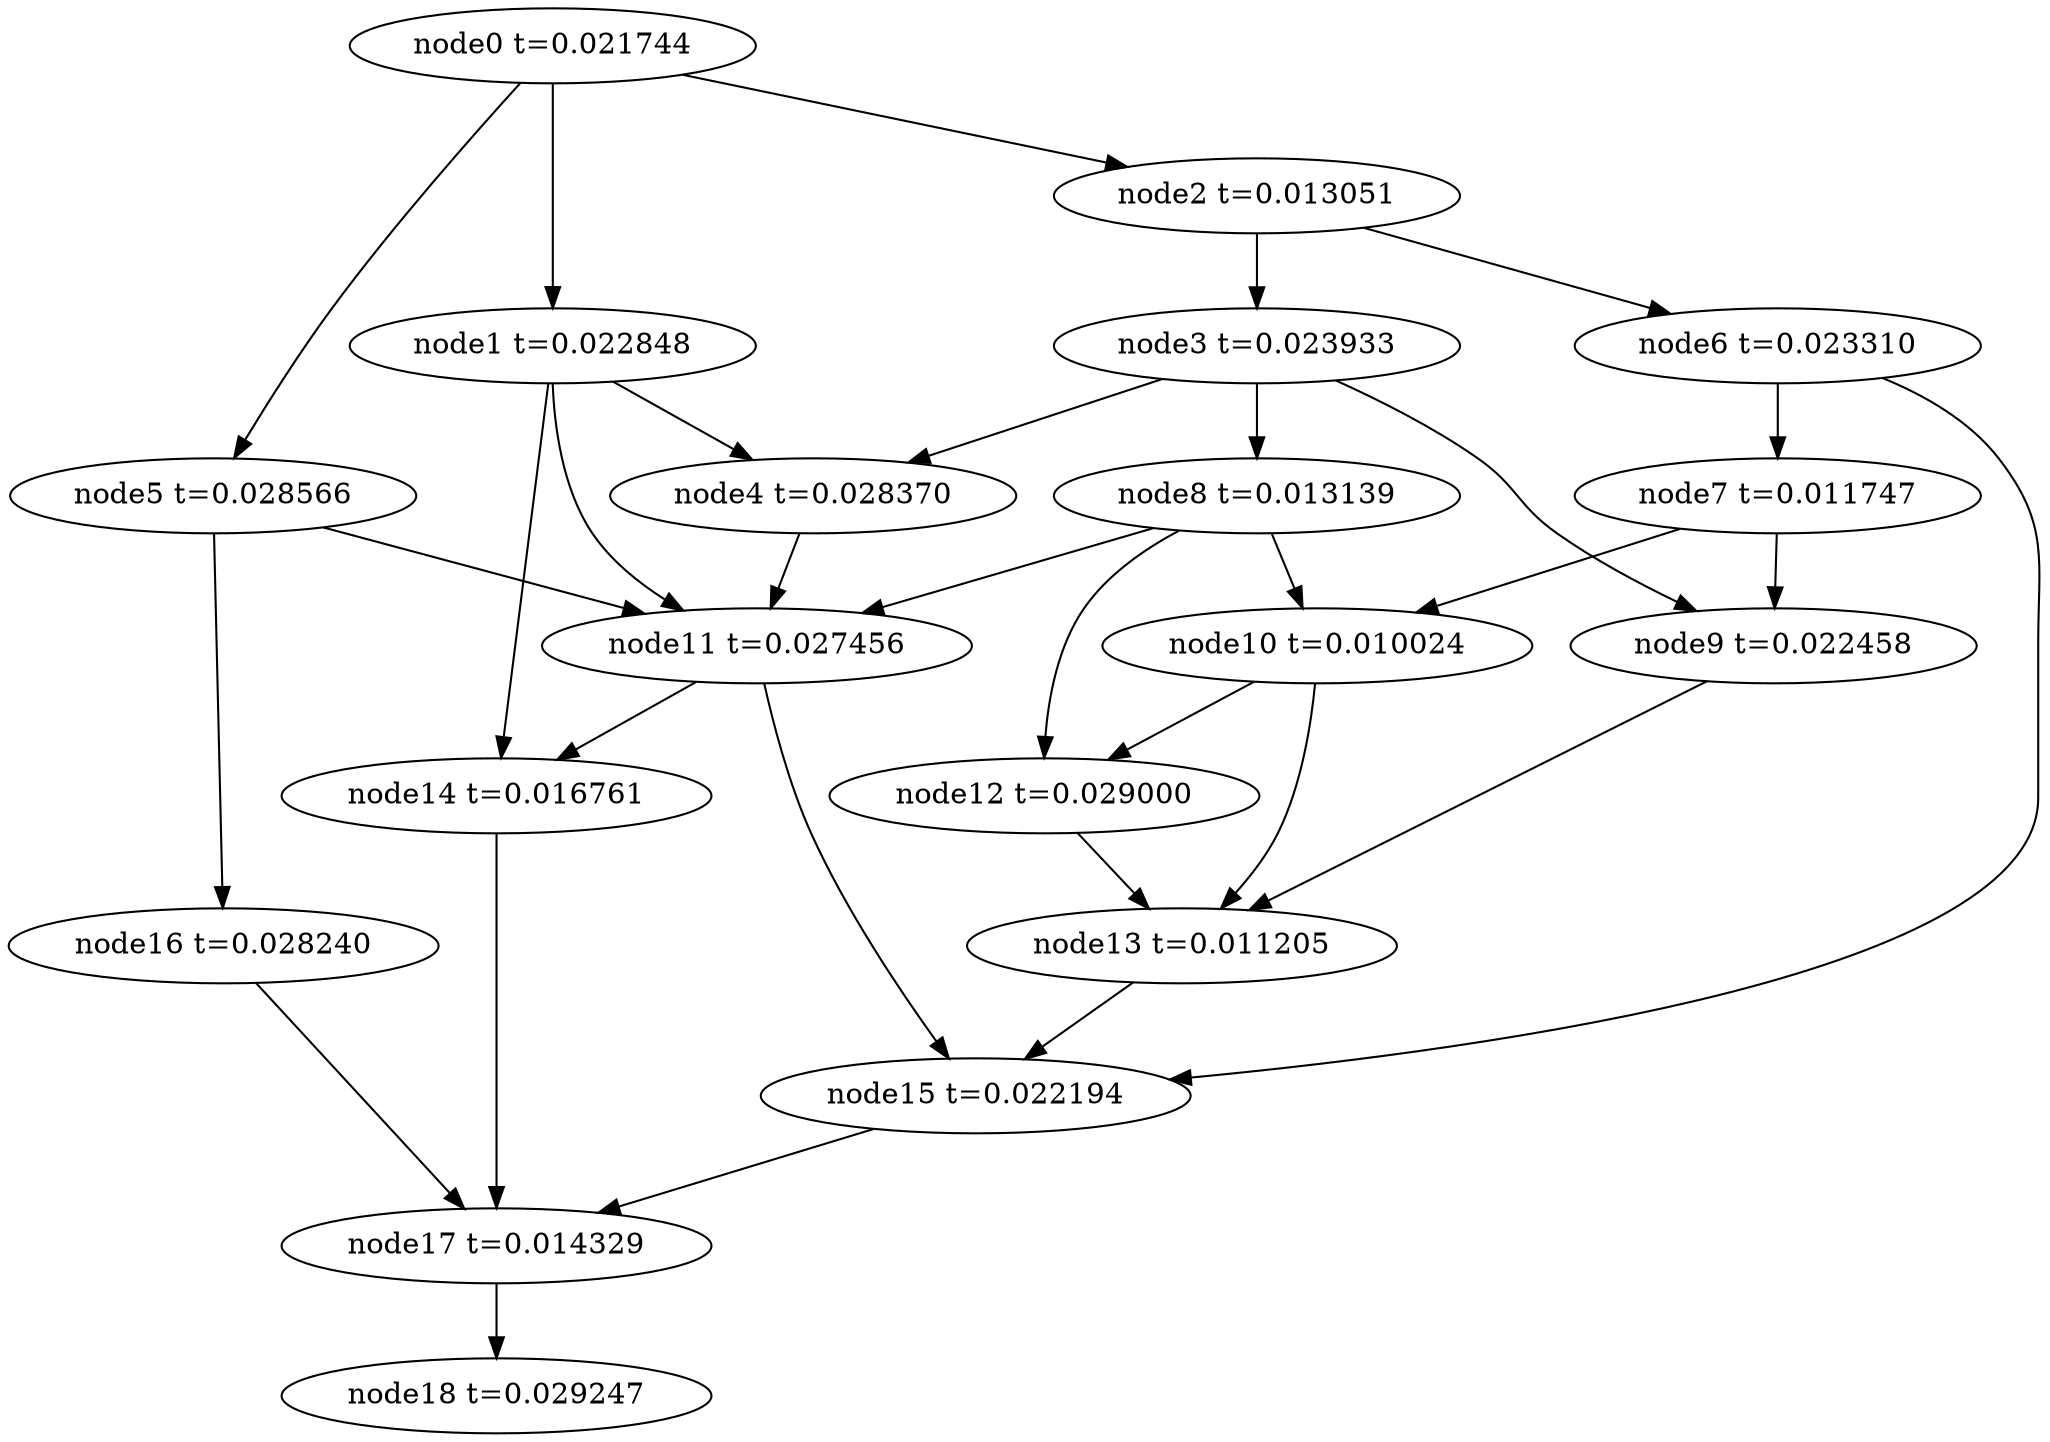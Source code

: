 digraph g{
	node18[label="node18 t=0.029247"]
	node17 -> node18
	node17[label="node17 t=0.014329"];
	node16 -> node17
	node16[label="node16 t=0.028240"];
	node15 -> node17
	node15[label="node15 t=0.022194"];
	node14 -> node17
	node14[label="node14 t=0.016761"];
	node13 -> node15
	node13[label="node13 t=0.011205"];
	node12 -> node13
	node12[label="node12 t=0.029000"];
	node11 -> node15
	node11 -> node14
	node11[label="node11 t=0.027456"];
	node10 -> node13
	node10 -> node12
	node10[label="node10 t=0.010024"];
	node9 -> node13
	node9[label="node9 t=0.022458"];
	node8 -> node12
	node8 -> node11
	node8 -> node10
	node8[label="node8 t=0.013139"];
	node7 -> node10
	node7 -> node9
	node7[label="node7 t=0.011747"];
	node6 -> node15
	node6 -> node7
	node6[label="node6 t=0.023310"];
	node5 -> node16
	node5 -> node11
	node5[label="node5 t=0.028566"];
	node4 -> node11
	node4[label="node4 t=0.028370"];
	node3 -> node9
	node3 -> node8
	node3 -> node4
	node3[label="node3 t=0.023933"];
	node2 -> node6
	node2 -> node3
	node2[label="node2 t=0.013051"];
	node1 -> node14
	node1 -> node11
	node1 -> node4
	node1[label="node1 t=0.022848"];
	node0 -> node5
	node0 -> node2
	node0 -> node1
	node0[label="node0 t=0.021744"];
}
